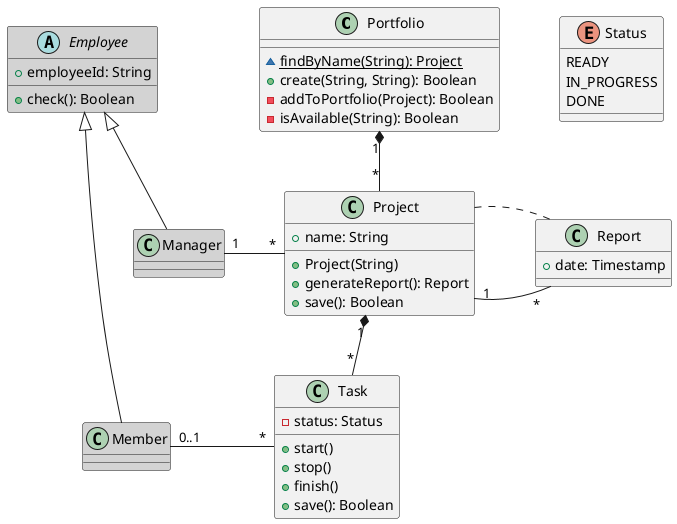 @startuml

skinparam nodesep 60
skinparam ranksep 60

skinparam class {
  backgroundColor<<external>> #D3D3D3
}
hide stereotypes

class Portfolio {
  ~ {static} findByName(String): Project
  + create(String, String): Boolean
  - addToPortfolio(Project): Boolean
  - isAvailable(String): Boolean
}

class Project {
  + name: String
  + Project(String)
  + generateReport(): Report
  + save(): Boolean
}

class Task {
  - status: Status
  + start()
  + stop()
  + finish()
  + save(): Boolean
}

enum Status {
  READY
  IN_PROGRESS
  DONE
}

class Manager <<external>>
class Member <<external>>
abstract class Employee <<external>> {
  + employeeId: String
  + check(): Boolean
}
Employee <|-- Manager
Employee <|-- Member

class Report {
  + date: Timestamp
}

Project "1" -- "*" Report

Portfolio "1" *-- "*" Project
Project "1" *-- "*" Task
Project . Report
Member "0..1" - "*" Task
Manager "1" - "*" Project

@enduml
